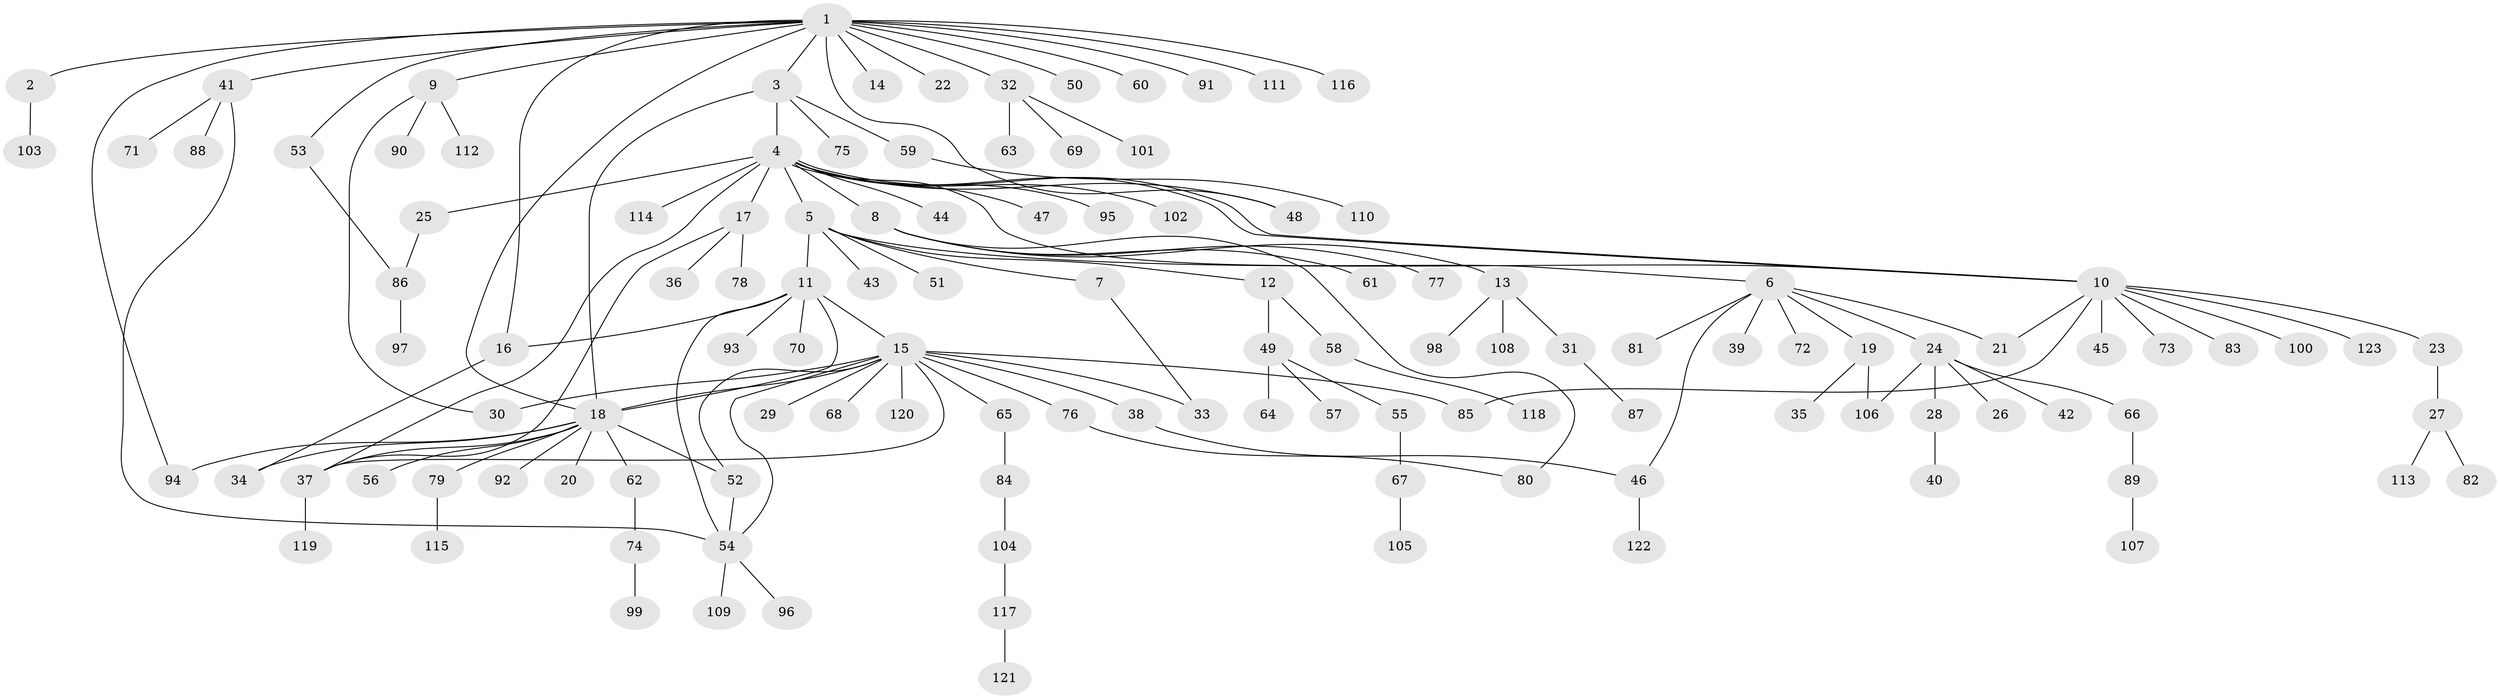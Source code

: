// coarse degree distribution, {5: 0.04054054054054054, 1: 0.43243243243243246, 3: 0.0945945945945946, 2: 0.3108108108108108, 16: 0.013513513513513514, 4: 0.04054054054054054, 7: 0.013513513513513514, 11: 0.013513513513513514, 12: 0.02702702702702703, 8: 0.013513513513513514}
// Generated by graph-tools (version 1.1) at 2025/36/03/04/25 23:36:55]
// undirected, 123 vertices, 146 edges
graph export_dot {
  node [color=gray90,style=filled];
  1;
  2;
  3;
  4;
  5;
  6;
  7;
  8;
  9;
  10;
  11;
  12;
  13;
  14;
  15;
  16;
  17;
  18;
  19;
  20;
  21;
  22;
  23;
  24;
  25;
  26;
  27;
  28;
  29;
  30;
  31;
  32;
  33;
  34;
  35;
  36;
  37;
  38;
  39;
  40;
  41;
  42;
  43;
  44;
  45;
  46;
  47;
  48;
  49;
  50;
  51;
  52;
  53;
  54;
  55;
  56;
  57;
  58;
  59;
  60;
  61;
  62;
  63;
  64;
  65;
  66;
  67;
  68;
  69;
  70;
  71;
  72;
  73;
  74;
  75;
  76;
  77;
  78;
  79;
  80;
  81;
  82;
  83;
  84;
  85;
  86;
  87;
  88;
  89;
  90;
  91;
  92;
  93;
  94;
  95;
  96;
  97;
  98;
  99;
  100;
  101;
  102;
  103;
  104;
  105;
  106;
  107;
  108;
  109;
  110;
  111;
  112;
  113;
  114;
  115;
  116;
  117;
  118;
  119;
  120;
  121;
  122;
  123;
  1 -- 2;
  1 -- 3;
  1 -- 9;
  1 -- 14;
  1 -- 16;
  1 -- 18;
  1 -- 22;
  1 -- 32;
  1 -- 41;
  1 -- 48;
  1 -- 50;
  1 -- 53;
  1 -- 60;
  1 -- 91;
  1 -- 94;
  1 -- 111;
  1 -- 116;
  2 -- 103;
  3 -- 4;
  3 -- 18;
  3 -- 59;
  3 -- 75;
  4 -- 5;
  4 -- 6;
  4 -- 8;
  4 -- 10;
  4 -- 10;
  4 -- 17;
  4 -- 25;
  4 -- 37;
  4 -- 44;
  4 -- 47;
  4 -- 48;
  4 -- 95;
  4 -- 102;
  4 -- 114;
  5 -- 7;
  5 -- 10;
  5 -- 11;
  5 -- 12;
  5 -- 43;
  5 -- 51;
  6 -- 19;
  6 -- 21;
  6 -- 24;
  6 -- 39;
  6 -- 46;
  6 -- 72;
  6 -- 81;
  7 -- 33;
  8 -- 13;
  8 -- 61;
  8 -- 77;
  8 -- 80;
  9 -- 30;
  9 -- 90;
  9 -- 112;
  10 -- 21;
  10 -- 23;
  10 -- 45;
  10 -- 73;
  10 -- 83;
  10 -- 85;
  10 -- 100;
  10 -- 123;
  11 -- 15;
  11 -- 16;
  11 -- 18;
  11 -- 54;
  11 -- 70;
  11 -- 93;
  12 -- 49;
  12 -- 58;
  13 -- 31;
  13 -- 98;
  13 -- 108;
  15 -- 18;
  15 -- 29;
  15 -- 30;
  15 -- 33;
  15 -- 37;
  15 -- 38;
  15 -- 52;
  15 -- 54;
  15 -- 65;
  15 -- 68;
  15 -- 76;
  15 -- 85;
  15 -- 120;
  16 -- 34;
  17 -- 36;
  17 -- 37;
  17 -- 78;
  18 -- 20;
  18 -- 34;
  18 -- 37;
  18 -- 52;
  18 -- 56;
  18 -- 62;
  18 -- 79;
  18 -- 92;
  18 -- 94;
  19 -- 35;
  19 -- 106;
  23 -- 27;
  24 -- 26;
  24 -- 28;
  24 -- 42;
  24 -- 66;
  24 -- 106;
  25 -- 86;
  27 -- 82;
  27 -- 113;
  28 -- 40;
  31 -- 87;
  32 -- 63;
  32 -- 69;
  32 -- 101;
  37 -- 119;
  38 -- 46;
  41 -- 54;
  41 -- 71;
  41 -- 88;
  46 -- 122;
  49 -- 55;
  49 -- 57;
  49 -- 64;
  52 -- 54;
  53 -- 86;
  54 -- 96;
  54 -- 109;
  55 -- 67;
  58 -- 118;
  59 -- 110;
  62 -- 74;
  65 -- 84;
  66 -- 89;
  67 -- 105;
  74 -- 99;
  76 -- 80;
  79 -- 115;
  84 -- 104;
  86 -- 97;
  89 -- 107;
  104 -- 117;
  117 -- 121;
}
